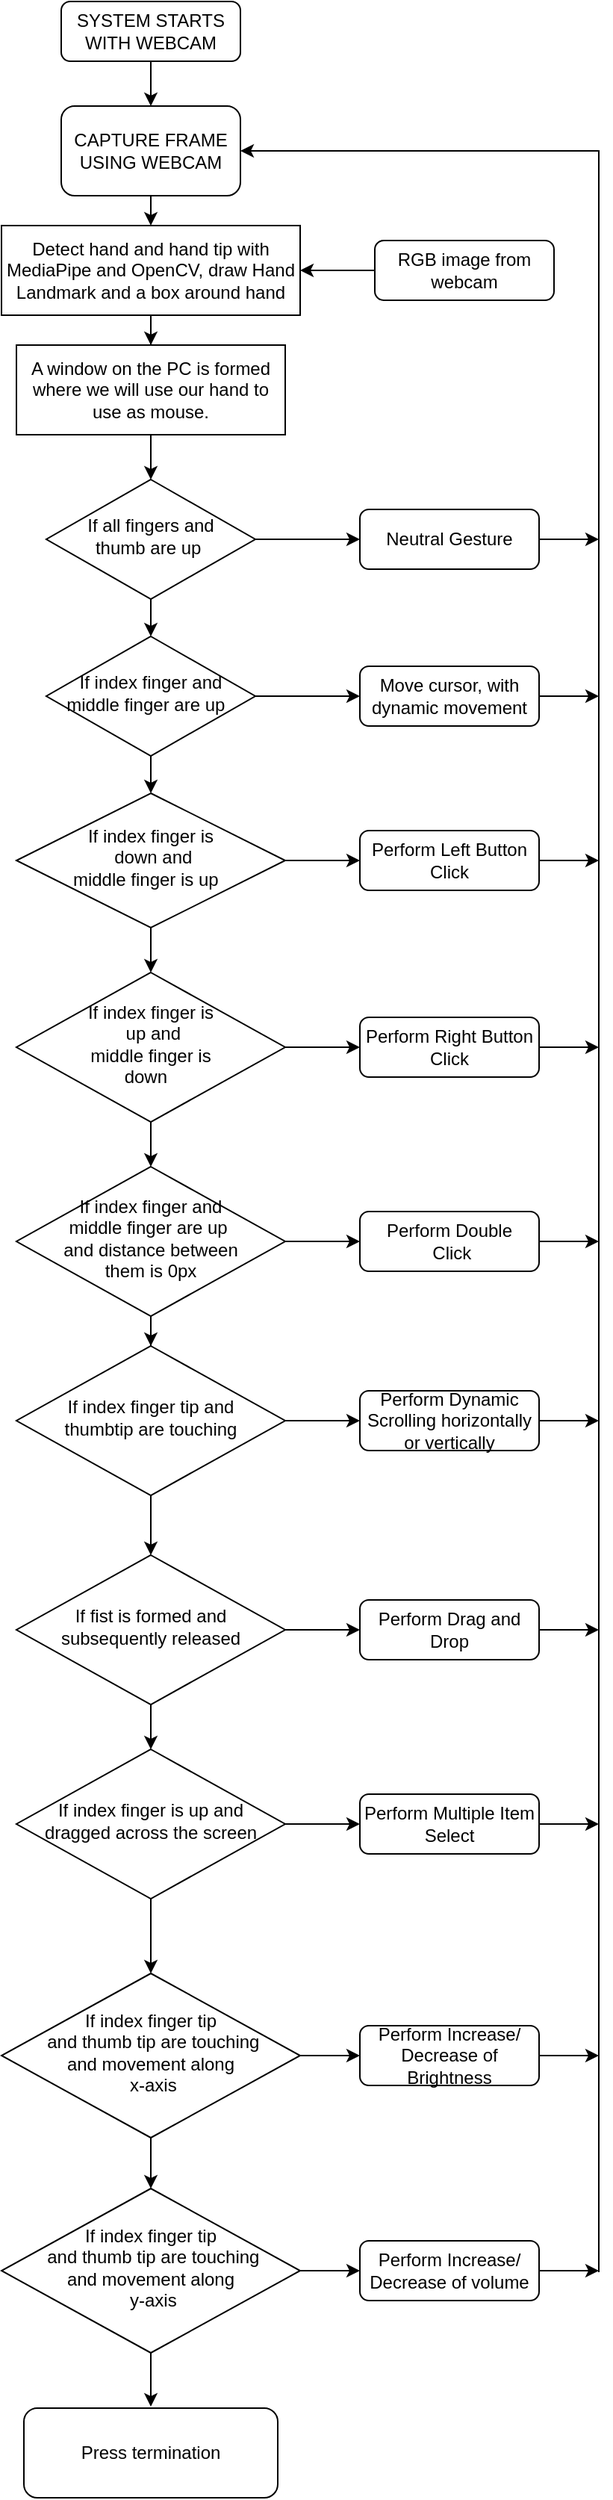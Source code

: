<mxfile version="18.1.3" type="github">
  <diagram id="C5RBs43oDa-KdzZeNtuy" name="Page-1">
    <mxGraphModel dx="508" dy="528" grid="1" gridSize="10" guides="1" tooltips="1" connect="1" arrows="1" fold="1" page="1" pageScale="1" pageWidth="827" pageHeight="1169" math="0" shadow="0">
      <root>
        <mxCell id="WIyWlLk6GJQsqaUBKTNV-0" />
        <mxCell id="WIyWlLk6GJQsqaUBKTNV-1" parent="WIyWlLk6GJQsqaUBKTNV-0" />
        <mxCell id="WIyWlLk6GJQsqaUBKTNV-3" value="SYSTEM STARTS WITH WEBCAM" style="rounded=1;whiteSpace=wrap;html=1;fontSize=12;glass=0;strokeWidth=1;shadow=0;" parent="WIyWlLk6GJQsqaUBKTNV-1" vertex="1">
          <mxGeometry x="160" y="80" width="120" height="40" as="geometry" />
        </mxCell>
        <mxCell id="5w9mawaMhNoS_Ggdciel-34" style="edgeStyle=orthogonalEdgeStyle;rounded=0;orthogonalLoop=1;jettySize=auto;html=1;exitX=0.5;exitY=1;exitDx=0;exitDy=0;" edge="1" parent="WIyWlLk6GJQsqaUBKTNV-1" source="WIyWlLk6GJQsqaUBKTNV-6" target="5w9mawaMhNoS_Ggdciel-7">
          <mxGeometry relative="1" as="geometry" />
        </mxCell>
        <mxCell id="5w9mawaMhNoS_Ggdciel-49" style="edgeStyle=orthogonalEdgeStyle;rounded=0;orthogonalLoop=1;jettySize=auto;html=1;exitX=1;exitY=0.5;exitDx=0;exitDy=0;entryX=0;entryY=0.5;entryDx=0;entryDy=0;" edge="1" parent="WIyWlLk6GJQsqaUBKTNV-1" source="WIyWlLk6GJQsqaUBKTNV-6" target="WIyWlLk6GJQsqaUBKTNV-12">
          <mxGeometry relative="1" as="geometry" />
        </mxCell>
        <mxCell id="WIyWlLk6GJQsqaUBKTNV-6" value="If all fingers and &lt;br&gt;thumb are up&amp;nbsp;" style="rhombus;whiteSpace=wrap;html=1;shadow=0;fontFamily=Helvetica;fontSize=12;align=center;strokeWidth=1;spacing=6;spacingTop=-4;" parent="WIyWlLk6GJQsqaUBKTNV-1" vertex="1">
          <mxGeometry x="150" y="400" width="140" height="80" as="geometry" />
        </mxCell>
        <mxCell id="5w9mawaMhNoS_Ggdciel-66" style="edgeStyle=orthogonalEdgeStyle;rounded=0;orthogonalLoop=1;jettySize=auto;html=1;exitX=0;exitY=0.5;exitDx=0;exitDy=0;" edge="1" parent="WIyWlLk6GJQsqaUBKTNV-1" source="WIyWlLk6GJQsqaUBKTNV-7" target="5w9mawaMhNoS_Ggdciel-5">
          <mxGeometry relative="1" as="geometry" />
        </mxCell>
        <mxCell id="WIyWlLk6GJQsqaUBKTNV-7" value="RGB image from webcam" style="rounded=1;whiteSpace=wrap;html=1;fontSize=12;glass=0;strokeWidth=1;shadow=0;" parent="WIyWlLk6GJQsqaUBKTNV-1" vertex="1">
          <mxGeometry x="370" y="240" width="120" height="40" as="geometry" />
        </mxCell>
        <mxCell id="5w9mawaMhNoS_Ggdciel-63" style="edgeStyle=orthogonalEdgeStyle;rounded=0;orthogonalLoop=1;jettySize=auto;html=1;exitX=1;exitY=0.5;exitDx=0;exitDy=0;" edge="1" parent="WIyWlLk6GJQsqaUBKTNV-1" source="WIyWlLk6GJQsqaUBKTNV-12">
          <mxGeometry relative="1" as="geometry">
            <mxPoint x="520" y="440" as="targetPoint" />
          </mxGeometry>
        </mxCell>
        <mxCell id="WIyWlLk6GJQsqaUBKTNV-12" value="Neutral Gesture" style="rounded=1;whiteSpace=wrap;html=1;fontSize=12;glass=0;strokeWidth=1;shadow=0;" parent="WIyWlLk6GJQsqaUBKTNV-1" vertex="1">
          <mxGeometry x="360" y="420" width="120" height="40" as="geometry" />
        </mxCell>
        <mxCell id="5w9mawaMhNoS_Ggdciel-31" style="edgeStyle=orthogonalEdgeStyle;rounded=0;orthogonalLoop=1;jettySize=auto;html=1;exitX=0.5;exitY=1;exitDx=0;exitDy=0;entryX=0.5;entryY=0;entryDx=0;entryDy=0;" edge="1" parent="WIyWlLk6GJQsqaUBKTNV-1" source="5w9mawaMhNoS_Ggdciel-0" target="5w9mawaMhNoS_Ggdciel-5">
          <mxGeometry relative="1" as="geometry" />
        </mxCell>
        <mxCell id="5w9mawaMhNoS_Ggdciel-0" value="CAPTURE FRAME USING WEBCAM" style="rounded=1;whiteSpace=wrap;html=1;" vertex="1" parent="WIyWlLk6GJQsqaUBKTNV-1">
          <mxGeometry x="160" y="150" width="120" height="60" as="geometry" />
        </mxCell>
        <mxCell id="5w9mawaMhNoS_Ggdciel-4" value="" style="endArrow=classic;html=1;rounded=0;entryX=0.5;entryY=0;entryDx=0;entryDy=0;exitX=0.5;exitY=1;exitDx=0;exitDy=0;" edge="1" parent="WIyWlLk6GJQsqaUBKTNV-1" source="WIyWlLk6GJQsqaUBKTNV-3" target="5w9mawaMhNoS_Ggdciel-0">
          <mxGeometry width="50" height="50" relative="1" as="geometry">
            <mxPoint x="210" y="130" as="sourcePoint" />
            <mxPoint x="250" y="120" as="targetPoint" />
          </mxGeometry>
        </mxCell>
        <mxCell id="5w9mawaMhNoS_Ggdciel-32" style="edgeStyle=orthogonalEdgeStyle;rounded=0;orthogonalLoop=1;jettySize=auto;html=1;exitX=0.5;exitY=1;exitDx=0;exitDy=0;" edge="1" parent="WIyWlLk6GJQsqaUBKTNV-1" source="5w9mawaMhNoS_Ggdciel-5" target="5w9mawaMhNoS_Ggdciel-6">
          <mxGeometry relative="1" as="geometry" />
        </mxCell>
        <mxCell id="5w9mawaMhNoS_Ggdciel-5" value="Detect hand and hand tip with MediaPipe and OpenCV, draw Hand Landmark and a box around hand" style="rounded=0;whiteSpace=wrap;html=1;" vertex="1" parent="WIyWlLk6GJQsqaUBKTNV-1">
          <mxGeometry x="120" y="230" width="200" height="60" as="geometry" />
        </mxCell>
        <mxCell id="5w9mawaMhNoS_Ggdciel-33" style="edgeStyle=orthogonalEdgeStyle;rounded=0;orthogonalLoop=1;jettySize=auto;html=1;exitX=0.5;exitY=1;exitDx=0;exitDy=0;entryX=0.5;entryY=0;entryDx=0;entryDy=0;" edge="1" parent="WIyWlLk6GJQsqaUBKTNV-1" source="5w9mawaMhNoS_Ggdciel-6" target="WIyWlLk6GJQsqaUBKTNV-6">
          <mxGeometry relative="1" as="geometry" />
        </mxCell>
        <mxCell id="5w9mawaMhNoS_Ggdciel-6" value="A window on the PC is formed where we will use our hand to use as mouse." style="rounded=0;whiteSpace=wrap;html=1;" vertex="1" parent="WIyWlLk6GJQsqaUBKTNV-1">
          <mxGeometry x="130" y="310" width="180" height="60" as="geometry" />
        </mxCell>
        <mxCell id="5w9mawaMhNoS_Ggdciel-35" style="edgeStyle=orthogonalEdgeStyle;rounded=0;orthogonalLoop=1;jettySize=auto;html=1;exitX=0.5;exitY=1;exitDx=0;exitDy=0;entryX=0.5;entryY=0;entryDx=0;entryDy=0;" edge="1" parent="WIyWlLk6GJQsqaUBKTNV-1" source="5w9mawaMhNoS_Ggdciel-7" target="5w9mawaMhNoS_Ggdciel-9">
          <mxGeometry relative="1" as="geometry" />
        </mxCell>
        <mxCell id="5w9mawaMhNoS_Ggdciel-50" style="edgeStyle=orthogonalEdgeStyle;rounded=0;orthogonalLoop=1;jettySize=auto;html=1;exitX=1;exitY=0.5;exitDx=0;exitDy=0;entryX=0;entryY=0.5;entryDx=0;entryDy=0;" edge="1" parent="WIyWlLk6GJQsqaUBKTNV-1" source="5w9mawaMhNoS_Ggdciel-7" target="5w9mawaMhNoS_Ggdciel-8">
          <mxGeometry relative="1" as="geometry" />
        </mxCell>
        <mxCell id="5w9mawaMhNoS_Ggdciel-7" value="If index finger and &lt;br&gt;middle finger are up&amp;nbsp;&amp;nbsp;" style="rhombus;whiteSpace=wrap;html=1;shadow=0;fontFamily=Helvetica;fontSize=12;align=center;strokeWidth=1;spacing=6;spacingTop=-4;" vertex="1" parent="WIyWlLk6GJQsqaUBKTNV-1">
          <mxGeometry x="150" y="505" width="140" height="80" as="geometry" />
        </mxCell>
        <mxCell id="5w9mawaMhNoS_Ggdciel-62" style="edgeStyle=orthogonalEdgeStyle;rounded=0;orthogonalLoop=1;jettySize=auto;html=1;exitX=1;exitY=0.5;exitDx=0;exitDy=0;" edge="1" parent="WIyWlLk6GJQsqaUBKTNV-1" source="5w9mawaMhNoS_Ggdciel-8">
          <mxGeometry relative="1" as="geometry">
            <mxPoint x="520" y="545" as="targetPoint" />
          </mxGeometry>
        </mxCell>
        <mxCell id="5w9mawaMhNoS_Ggdciel-8" value="Move cursor, with dynamic movement" style="rounded=1;whiteSpace=wrap;html=1;fontSize=12;glass=0;strokeWidth=1;shadow=0;" vertex="1" parent="WIyWlLk6GJQsqaUBKTNV-1">
          <mxGeometry x="360" y="525" width="120" height="40" as="geometry" />
        </mxCell>
        <mxCell id="5w9mawaMhNoS_Ggdciel-36" style="edgeStyle=orthogonalEdgeStyle;rounded=0;orthogonalLoop=1;jettySize=auto;html=1;exitX=0.5;exitY=1;exitDx=0;exitDy=0;" edge="1" parent="WIyWlLk6GJQsqaUBKTNV-1" source="5w9mawaMhNoS_Ggdciel-9" target="5w9mawaMhNoS_Ggdciel-10">
          <mxGeometry relative="1" as="geometry" />
        </mxCell>
        <mxCell id="5w9mawaMhNoS_Ggdciel-51" style="edgeStyle=orthogonalEdgeStyle;rounded=0;orthogonalLoop=1;jettySize=auto;html=1;exitX=1;exitY=0.5;exitDx=0;exitDy=0;entryX=0;entryY=0.5;entryDx=0;entryDy=0;" edge="1" parent="WIyWlLk6GJQsqaUBKTNV-1" source="5w9mawaMhNoS_Ggdciel-9" target="5w9mawaMhNoS_Ggdciel-11">
          <mxGeometry relative="1" as="geometry" />
        </mxCell>
        <mxCell id="5w9mawaMhNoS_Ggdciel-9" value="If index finger is&lt;br&gt;&amp;nbsp;down and &lt;br&gt;middle finger is up&amp;nbsp;&amp;nbsp;" style="rhombus;whiteSpace=wrap;html=1;shadow=0;fontFamily=Helvetica;fontSize=12;align=center;strokeWidth=1;spacing=6;spacingTop=-4;" vertex="1" parent="WIyWlLk6GJQsqaUBKTNV-1">
          <mxGeometry x="130" y="610" width="180" height="90" as="geometry" />
        </mxCell>
        <mxCell id="5w9mawaMhNoS_Ggdciel-37" style="edgeStyle=orthogonalEdgeStyle;rounded=0;orthogonalLoop=1;jettySize=auto;html=1;exitX=0.5;exitY=1;exitDx=0;exitDy=0;" edge="1" parent="WIyWlLk6GJQsqaUBKTNV-1" source="5w9mawaMhNoS_Ggdciel-10" target="5w9mawaMhNoS_Ggdciel-14">
          <mxGeometry relative="1" as="geometry" />
        </mxCell>
        <mxCell id="5w9mawaMhNoS_Ggdciel-52" style="edgeStyle=orthogonalEdgeStyle;rounded=0;orthogonalLoop=1;jettySize=auto;html=1;exitX=1;exitY=0.5;exitDx=0;exitDy=0;entryX=0;entryY=0.5;entryDx=0;entryDy=0;" edge="1" parent="WIyWlLk6GJQsqaUBKTNV-1" source="5w9mawaMhNoS_Ggdciel-10" target="5w9mawaMhNoS_Ggdciel-12">
          <mxGeometry relative="1" as="geometry" />
        </mxCell>
        <mxCell id="5w9mawaMhNoS_Ggdciel-10" value="If index finger is&lt;br&gt;&amp;nbsp;up and &lt;br&gt;middle finger is &lt;br&gt;down&amp;nbsp;&amp;nbsp;" style="rhombus;whiteSpace=wrap;html=1;shadow=0;fontFamily=Helvetica;fontSize=12;align=center;strokeWidth=1;spacing=6;spacingTop=-4;" vertex="1" parent="WIyWlLk6GJQsqaUBKTNV-1">
          <mxGeometry x="130" y="730" width="180" height="100" as="geometry" />
        </mxCell>
        <mxCell id="5w9mawaMhNoS_Ggdciel-61" style="edgeStyle=orthogonalEdgeStyle;rounded=0;orthogonalLoop=1;jettySize=auto;html=1;exitX=1;exitY=0.5;exitDx=0;exitDy=0;" edge="1" parent="WIyWlLk6GJQsqaUBKTNV-1" source="5w9mawaMhNoS_Ggdciel-11">
          <mxGeometry relative="1" as="geometry">
            <mxPoint x="520" y="655" as="targetPoint" />
          </mxGeometry>
        </mxCell>
        <mxCell id="5w9mawaMhNoS_Ggdciel-11" value="Perform Left Button Click" style="rounded=1;whiteSpace=wrap;html=1;fontSize=12;glass=0;strokeWidth=1;shadow=0;" vertex="1" parent="WIyWlLk6GJQsqaUBKTNV-1">
          <mxGeometry x="360" y="635" width="120" height="40" as="geometry" />
        </mxCell>
        <mxCell id="5w9mawaMhNoS_Ggdciel-60" style="edgeStyle=orthogonalEdgeStyle;rounded=0;orthogonalLoop=1;jettySize=auto;html=1;exitX=1;exitY=0.5;exitDx=0;exitDy=0;" edge="1" parent="WIyWlLk6GJQsqaUBKTNV-1" source="5w9mawaMhNoS_Ggdciel-12">
          <mxGeometry relative="1" as="geometry">
            <mxPoint x="520" y="780" as="targetPoint" />
          </mxGeometry>
        </mxCell>
        <mxCell id="5w9mawaMhNoS_Ggdciel-12" value="Perform Right Button Click" style="rounded=1;whiteSpace=wrap;html=1;fontSize=12;glass=0;strokeWidth=1;shadow=0;" vertex="1" parent="WIyWlLk6GJQsqaUBKTNV-1">
          <mxGeometry x="360" y="760" width="120" height="40" as="geometry" />
        </mxCell>
        <mxCell id="5w9mawaMhNoS_Ggdciel-38" style="edgeStyle=orthogonalEdgeStyle;rounded=0;orthogonalLoop=1;jettySize=auto;html=1;exitX=0.5;exitY=1;exitDx=0;exitDy=0;" edge="1" parent="WIyWlLk6GJQsqaUBKTNV-1" source="5w9mawaMhNoS_Ggdciel-14" target="5w9mawaMhNoS_Ggdciel-16">
          <mxGeometry relative="1" as="geometry" />
        </mxCell>
        <mxCell id="5w9mawaMhNoS_Ggdciel-48" style="edgeStyle=orthogonalEdgeStyle;rounded=0;orthogonalLoop=1;jettySize=auto;html=1;exitX=1;exitY=0.5;exitDx=0;exitDy=0;entryX=0;entryY=0.5;entryDx=0;entryDy=0;" edge="1" parent="WIyWlLk6GJQsqaUBKTNV-1" source="5w9mawaMhNoS_Ggdciel-14" target="5w9mawaMhNoS_Ggdciel-15">
          <mxGeometry relative="1" as="geometry" />
        </mxCell>
        <mxCell id="5w9mawaMhNoS_Ggdciel-14" value="If index finger and &lt;br&gt;middle finger are up&amp;nbsp;&lt;br&gt;and distance between &lt;br&gt;them is 0px" style="rhombus;whiteSpace=wrap;html=1;shadow=0;fontFamily=Helvetica;fontSize=12;align=center;strokeWidth=1;spacing=6;spacingTop=-4;" vertex="1" parent="WIyWlLk6GJQsqaUBKTNV-1">
          <mxGeometry x="130" y="860" width="180" height="100" as="geometry" />
        </mxCell>
        <mxCell id="5w9mawaMhNoS_Ggdciel-59" style="edgeStyle=orthogonalEdgeStyle;rounded=0;orthogonalLoop=1;jettySize=auto;html=1;exitX=1;exitY=0.5;exitDx=0;exitDy=0;" edge="1" parent="WIyWlLk6GJQsqaUBKTNV-1" source="5w9mawaMhNoS_Ggdciel-15">
          <mxGeometry relative="1" as="geometry">
            <mxPoint x="520" y="910" as="targetPoint" />
          </mxGeometry>
        </mxCell>
        <mxCell id="5w9mawaMhNoS_Ggdciel-15" value="Perform Double&lt;br&gt;&amp;nbsp;Click" style="rounded=1;whiteSpace=wrap;html=1;fontSize=12;glass=0;strokeWidth=1;shadow=0;" vertex="1" parent="WIyWlLk6GJQsqaUBKTNV-1">
          <mxGeometry x="360" y="890" width="120" height="40" as="geometry" />
        </mxCell>
        <mxCell id="5w9mawaMhNoS_Ggdciel-39" style="edgeStyle=orthogonalEdgeStyle;rounded=0;orthogonalLoop=1;jettySize=auto;html=1;exitX=0.5;exitY=1;exitDx=0;exitDy=0;entryX=0.5;entryY=0;entryDx=0;entryDy=0;" edge="1" parent="WIyWlLk6GJQsqaUBKTNV-1" source="5w9mawaMhNoS_Ggdciel-16" target="5w9mawaMhNoS_Ggdciel-18">
          <mxGeometry relative="1" as="geometry" />
        </mxCell>
        <mxCell id="5w9mawaMhNoS_Ggdciel-47" style="edgeStyle=orthogonalEdgeStyle;rounded=0;orthogonalLoop=1;jettySize=auto;html=1;exitX=1;exitY=0.5;exitDx=0;exitDy=0;entryX=0;entryY=0.5;entryDx=0;entryDy=0;" edge="1" parent="WIyWlLk6GJQsqaUBKTNV-1" source="5w9mawaMhNoS_Ggdciel-16" target="5w9mawaMhNoS_Ggdciel-17">
          <mxGeometry relative="1" as="geometry" />
        </mxCell>
        <mxCell id="5w9mawaMhNoS_Ggdciel-16" value="If index finger tip and &lt;br&gt;thumbtip are touching" style="rhombus;whiteSpace=wrap;html=1;shadow=0;fontFamily=Helvetica;fontSize=12;align=center;strokeWidth=1;spacing=6;spacingTop=-4;" vertex="1" parent="WIyWlLk6GJQsqaUBKTNV-1">
          <mxGeometry x="130" y="980" width="180" height="100" as="geometry" />
        </mxCell>
        <mxCell id="5w9mawaMhNoS_Ggdciel-58" style="edgeStyle=orthogonalEdgeStyle;rounded=0;orthogonalLoop=1;jettySize=auto;html=1;exitX=1;exitY=0.5;exitDx=0;exitDy=0;" edge="1" parent="WIyWlLk6GJQsqaUBKTNV-1" source="5w9mawaMhNoS_Ggdciel-17">
          <mxGeometry relative="1" as="geometry">
            <mxPoint x="520" y="1030" as="targetPoint" />
          </mxGeometry>
        </mxCell>
        <mxCell id="5w9mawaMhNoS_Ggdciel-17" value="Perform Dynamic Scrolling horizontally or vertically" style="rounded=1;whiteSpace=wrap;html=1;fontSize=12;glass=0;strokeWidth=1;shadow=0;" vertex="1" parent="WIyWlLk6GJQsqaUBKTNV-1">
          <mxGeometry x="360" y="1010" width="120" height="40" as="geometry" />
        </mxCell>
        <mxCell id="5w9mawaMhNoS_Ggdciel-40" style="edgeStyle=orthogonalEdgeStyle;rounded=0;orthogonalLoop=1;jettySize=auto;html=1;exitX=0.5;exitY=1;exitDx=0;exitDy=0;" edge="1" parent="WIyWlLk6GJQsqaUBKTNV-1" source="5w9mawaMhNoS_Ggdciel-18" target="5w9mawaMhNoS_Ggdciel-21">
          <mxGeometry relative="1" as="geometry" />
        </mxCell>
        <mxCell id="5w9mawaMhNoS_Ggdciel-46" style="edgeStyle=orthogonalEdgeStyle;rounded=0;orthogonalLoop=1;jettySize=auto;html=1;exitX=1;exitY=0.5;exitDx=0;exitDy=0;entryX=0;entryY=0.5;entryDx=0;entryDy=0;" edge="1" parent="WIyWlLk6GJQsqaUBKTNV-1" source="5w9mawaMhNoS_Ggdciel-18" target="5w9mawaMhNoS_Ggdciel-19">
          <mxGeometry relative="1" as="geometry" />
        </mxCell>
        <mxCell id="5w9mawaMhNoS_Ggdciel-18" value="If fist is formed and subsequently released" style="rhombus;whiteSpace=wrap;html=1;shadow=0;fontFamily=Helvetica;fontSize=12;align=center;strokeWidth=1;spacing=6;spacingTop=-4;" vertex="1" parent="WIyWlLk6GJQsqaUBKTNV-1">
          <mxGeometry x="130" y="1120" width="180" height="100" as="geometry" />
        </mxCell>
        <mxCell id="5w9mawaMhNoS_Ggdciel-57" style="edgeStyle=orthogonalEdgeStyle;rounded=0;orthogonalLoop=1;jettySize=auto;html=1;exitX=1;exitY=0.5;exitDx=0;exitDy=0;" edge="1" parent="WIyWlLk6GJQsqaUBKTNV-1" source="5w9mawaMhNoS_Ggdciel-19">
          <mxGeometry relative="1" as="geometry">
            <mxPoint x="520" y="1170" as="targetPoint" />
          </mxGeometry>
        </mxCell>
        <mxCell id="5w9mawaMhNoS_Ggdciel-19" value="Perform Drag and Drop" style="rounded=1;whiteSpace=wrap;html=1;fontSize=12;glass=0;strokeWidth=1;shadow=0;" vertex="1" parent="WIyWlLk6GJQsqaUBKTNV-1">
          <mxGeometry x="360" y="1150" width="120" height="40" as="geometry" />
        </mxCell>
        <mxCell id="5w9mawaMhNoS_Ggdciel-30" style="edgeStyle=orthogonalEdgeStyle;rounded=0;orthogonalLoop=1;jettySize=auto;html=1;exitX=0.5;exitY=1;exitDx=0;exitDy=0;entryX=0.5;entryY=0;entryDx=0;entryDy=0;" edge="1" parent="WIyWlLk6GJQsqaUBKTNV-1" source="5w9mawaMhNoS_Ggdciel-21" target="5w9mawaMhNoS_Ggdciel-24">
          <mxGeometry relative="1" as="geometry" />
        </mxCell>
        <mxCell id="5w9mawaMhNoS_Ggdciel-45" style="edgeStyle=orthogonalEdgeStyle;rounded=0;orthogonalLoop=1;jettySize=auto;html=1;exitX=1;exitY=0.5;exitDx=0;exitDy=0;entryX=0;entryY=0.5;entryDx=0;entryDy=0;" edge="1" parent="WIyWlLk6GJQsqaUBKTNV-1" source="5w9mawaMhNoS_Ggdciel-21" target="5w9mawaMhNoS_Ggdciel-23">
          <mxGeometry relative="1" as="geometry" />
        </mxCell>
        <mxCell id="5w9mawaMhNoS_Ggdciel-21" value="If index finger is up and &lt;br&gt;dragged across the screen" style="rhombus;whiteSpace=wrap;html=1;shadow=0;fontFamily=Helvetica;fontSize=12;align=center;strokeWidth=1;spacing=6;spacingTop=-4;" vertex="1" parent="WIyWlLk6GJQsqaUBKTNV-1">
          <mxGeometry x="130" y="1250" width="180" height="100" as="geometry" />
        </mxCell>
        <mxCell id="5w9mawaMhNoS_Ggdciel-56" style="edgeStyle=orthogonalEdgeStyle;rounded=0;orthogonalLoop=1;jettySize=auto;html=1;exitX=1;exitY=0.5;exitDx=0;exitDy=0;" edge="1" parent="WIyWlLk6GJQsqaUBKTNV-1" source="5w9mawaMhNoS_Ggdciel-23">
          <mxGeometry relative="1" as="geometry">
            <mxPoint x="520" y="1300" as="targetPoint" />
          </mxGeometry>
        </mxCell>
        <mxCell id="5w9mawaMhNoS_Ggdciel-23" value="Perform Multiple Item Select" style="rounded=1;whiteSpace=wrap;html=1;fontSize=12;glass=0;strokeWidth=1;shadow=0;" vertex="1" parent="WIyWlLk6GJQsqaUBKTNV-1">
          <mxGeometry x="360" y="1280" width="120" height="40" as="geometry" />
        </mxCell>
        <mxCell id="5w9mawaMhNoS_Ggdciel-29" style="edgeStyle=orthogonalEdgeStyle;rounded=0;orthogonalLoop=1;jettySize=auto;html=1;exitX=0.5;exitY=1;exitDx=0;exitDy=0;" edge="1" parent="WIyWlLk6GJQsqaUBKTNV-1" source="5w9mawaMhNoS_Ggdciel-24" target="5w9mawaMhNoS_Ggdciel-27">
          <mxGeometry relative="1" as="geometry" />
        </mxCell>
        <mxCell id="5w9mawaMhNoS_Ggdciel-44" style="edgeStyle=orthogonalEdgeStyle;rounded=0;orthogonalLoop=1;jettySize=auto;html=1;exitX=1;exitY=0.5;exitDx=0;exitDy=0;entryX=0;entryY=0.5;entryDx=0;entryDy=0;" edge="1" parent="WIyWlLk6GJQsqaUBKTNV-1" source="5w9mawaMhNoS_Ggdciel-24" target="5w9mawaMhNoS_Ggdciel-26">
          <mxGeometry relative="1" as="geometry" />
        </mxCell>
        <mxCell id="5w9mawaMhNoS_Ggdciel-24" value="If index finger tip&lt;br&gt;&amp;nbsp;and thumb tip are touching&lt;br&gt;and movement along&lt;br&gt;&amp;nbsp;x-axis" style="rhombus;whiteSpace=wrap;html=1;shadow=0;fontFamily=Helvetica;fontSize=12;align=center;strokeWidth=1;spacing=6;spacingTop=-4;" vertex="1" parent="WIyWlLk6GJQsqaUBKTNV-1">
          <mxGeometry x="120" y="1400" width="200" height="110" as="geometry" />
        </mxCell>
        <mxCell id="5w9mawaMhNoS_Ggdciel-54" style="edgeStyle=orthogonalEdgeStyle;rounded=0;orthogonalLoop=1;jettySize=auto;html=1;exitX=1;exitY=0.5;exitDx=0;exitDy=0;" edge="1" parent="WIyWlLk6GJQsqaUBKTNV-1" source="5w9mawaMhNoS_Ggdciel-25">
          <mxGeometry relative="1" as="geometry">
            <mxPoint x="520" y="1599" as="targetPoint" />
          </mxGeometry>
        </mxCell>
        <mxCell id="5w9mawaMhNoS_Ggdciel-25" value="Perform Increase/ Decrease of volume" style="rounded=1;whiteSpace=wrap;html=1;fontSize=12;glass=0;strokeWidth=1;shadow=0;" vertex="1" parent="WIyWlLk6GJQsqaUBKTNV-1">
          <mxGeometry x="360" y="1579" width="120" height="40" as="geometry" />
        </mxCell>
        <mxCell id="5w9mawaMhNoS_Ggdciel-55" style="edgeStyle=orthogonalEdgeStyle;rounded=0;orthogonalLoop=1;jettySize=auto;html=1;exitX=1;exitY=0.5;exitDx=0;exitDy=0;" edge="1" parent="WIyWlLk6GJQsqaUBKTNV-1" source="5w9mawaMhNoS_Ggdciel-26">
          <mxGeometry relative="1" as="geometry">
            <mxPoint x="520" y="1455" as="targetPoint" />
          </mxGeometry>
        </mxCell>
        <mxCell id="5w9mawaMhNoS_Ggdciel-26" value="&lt;span style=&quot;&quot;&gt;Perform Increase/ Decrease of Brightness&lt;/span&gt;" style="rounded=1;whiteSpace=wrap;html=1;fontSize=12;glass=0;strokeWidth=1;shadow=0;" vertex="1" parent="WIyWlLk6GJQsqaUBKTNV-1">
          <mxGeometry x="360" y="1435" width="120" height="40" as="geometry" />
        </mxCell>
        <mxCell id="5w9mawaMhNoS_Ggdciel-41" style="edgeStyle=orthogonalEdgeStyle;rounded=0;orthogonalLoop=1;jettySize=auto;html=1;exitX=1;exitY=0.5;exitDx=0;exitDy=0;entryX=0;entryY=0.5;entryDx=0;entryDy=0;" edge="1" parent="WIyWlLk6GJQsqaUBKTNV-1" source="5w9mawaMhNoS_Ggdciel-27" target="5w9mawaMhNoS_Ggdciel-25">
          <mxGeometry relative="1" as="geometry" />
        </mxCell>
        <mxCell id="5w9mawaMhNoS_Ggdciel-53" style="edgeStyle=orthogonalEdgeStyle;rounded=0;orthogonalLoop=1;jettySize=auto;html=1;exitX=0.5;exitY=1;exitDx=0;exitDy=0;" edge="1" parent="WIyWlLk6GJQsqaUBKTNV-1" source="5w9mawaMhNoS_Ggdciel-27">
          <mxGeometry relative="1" as="geometry">
            <mxPoint x="220" y="1690" as="targetPoint" />
          </mxGeometry>
        </mxCell>
        <mxCell id="5w9mawaMhNoS_Ggdciel-27" value="If index finger tip&lt;br&gt;&amp;nbsp;and thumb tip are touching&lt;br&gt;and movement along&lt;br&gt;&amp;nbsp;y-axis" style="rhombus;whiteSpace=wrap;html=1;shadow=0;fontFamily=Helvetica;fontSize=12;align=center;strokeWidth=1;spacing=6;spacingTop=-4;" vertex="1" parent="WIyWlLk6GJQsqaUBKTNV-1">
          <mxGeometry x="120" y="1544" width="200" height="110" as="geometry" />
        </mxCell>
        <mxCell id="5w9mawaMhNoS_Ggdciel-64" value="Press termination" style="rounded=1;whiteSpace=wrap;html=1;" vertex="1" parent="WIyWlLk6GJQsqaUBKTNV-1">
          <mxGeometry x="135" y="1691" width="170" height="60" as="geometry" />
        </mxCell>
        <mxCell id="5w9mawaMhNoS_Ggdciel-65" value="" style="endArrow=classic;html=1;rounded=0;entryX=1;entryY=0.5;entryDx=0;entryDy=0;" edge="1" parent="WIyWlLk6GJQsqaUBKTNV-1" target="5w9mawaMhNoS_Ggdciel-0">
          <mxGeometry width="50" height="50" relative="1" as="geometry">
            <mxPoint x="520" y="1600" as="sourcePoint" />
            <mxPoint x="520" y="180" as="targetPoint" />
            <Array as="points">
              <mxPoint x="520" y="180" />
            </Array>
          </mxGeometry>
        </mxCell>
      </root>
    </mxGraphModel>
  </diagram>
</mxfile>
